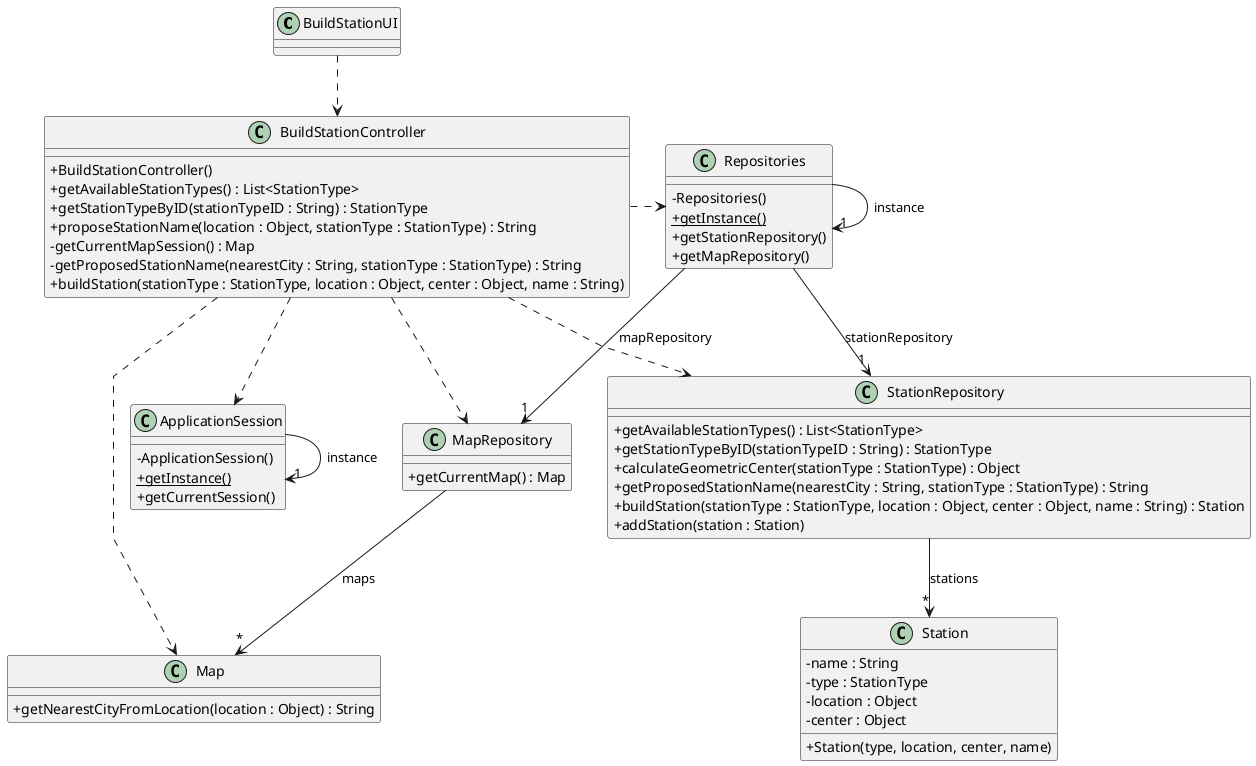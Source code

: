 @startuml
skinparam packageStyle rectangle
skinparam shadowing false
skinparam linetype polyline
skinparam classAttributeIconSize 0

class BuildStationUI {
}

class BuildStationController {
    + BuildStationController()
    + getAvailableStationTypes() : List<StationType>
    + getStationTypeByID(stationTypeID : String) : StationType
    + proposeStationName(location : Object, stationType : StationType) : String
    - getCurrentMapSession() : Map
    - getProposedStationName(nearestCity : String, stationType : StationType) : String
    + buildStation(stationType : StationType, location : Object, center : Object, name : String)
}

class Repositories {
    - Repositories()
    + {static} getInstance()
    + getStationRepository()
    + getMapRepository()
}

class StationRepository {
    + getAvailableStationTypes() : List<StationType>
    + getStationTypeByID(stationTypeID : String) : StationType
    + calculateGeometricCenter(stationType : StationType) : Object
    + getProposedStationName(nearestCity : String, stationType : StationType) : String
    + buildStation(stationType : StationType, location : Object, center : Object, name : String) : Station
    + addStation(station : Station)
}

class MapRepository {
    + getCurrentMap() : Map
}

class Map {
    + getNearestCityFromLocation(location : Object) : String
}

class Station {
    - name : String
    - type : StationType
    - location : Object
    - center : Object
    + Station(type, location, center, name)
}

class ApplicationSession {
    - ApplicationSession()
    + {static} getInstance()
    + getCurrentSession()
}

BuildStationUI ..> BuildStationController
BuildStationController .> Repositories
Repositories -> "1" Repositories : instance
Repositories --> "1" StationRepository : stationRepository
Repositories --> "1" MapRepository : mapRepository
BuildStationController ..> StationRepository
BuildStationController ..> MapRepository
BuildStationController ..> Map
BuildStationController ..> ApplicationSession
StationRepository --> "*" Station : stations
MapRepository --> "*" Map : maps
ApplicationSession -> "1" ApplicationSession : instance

@enduml